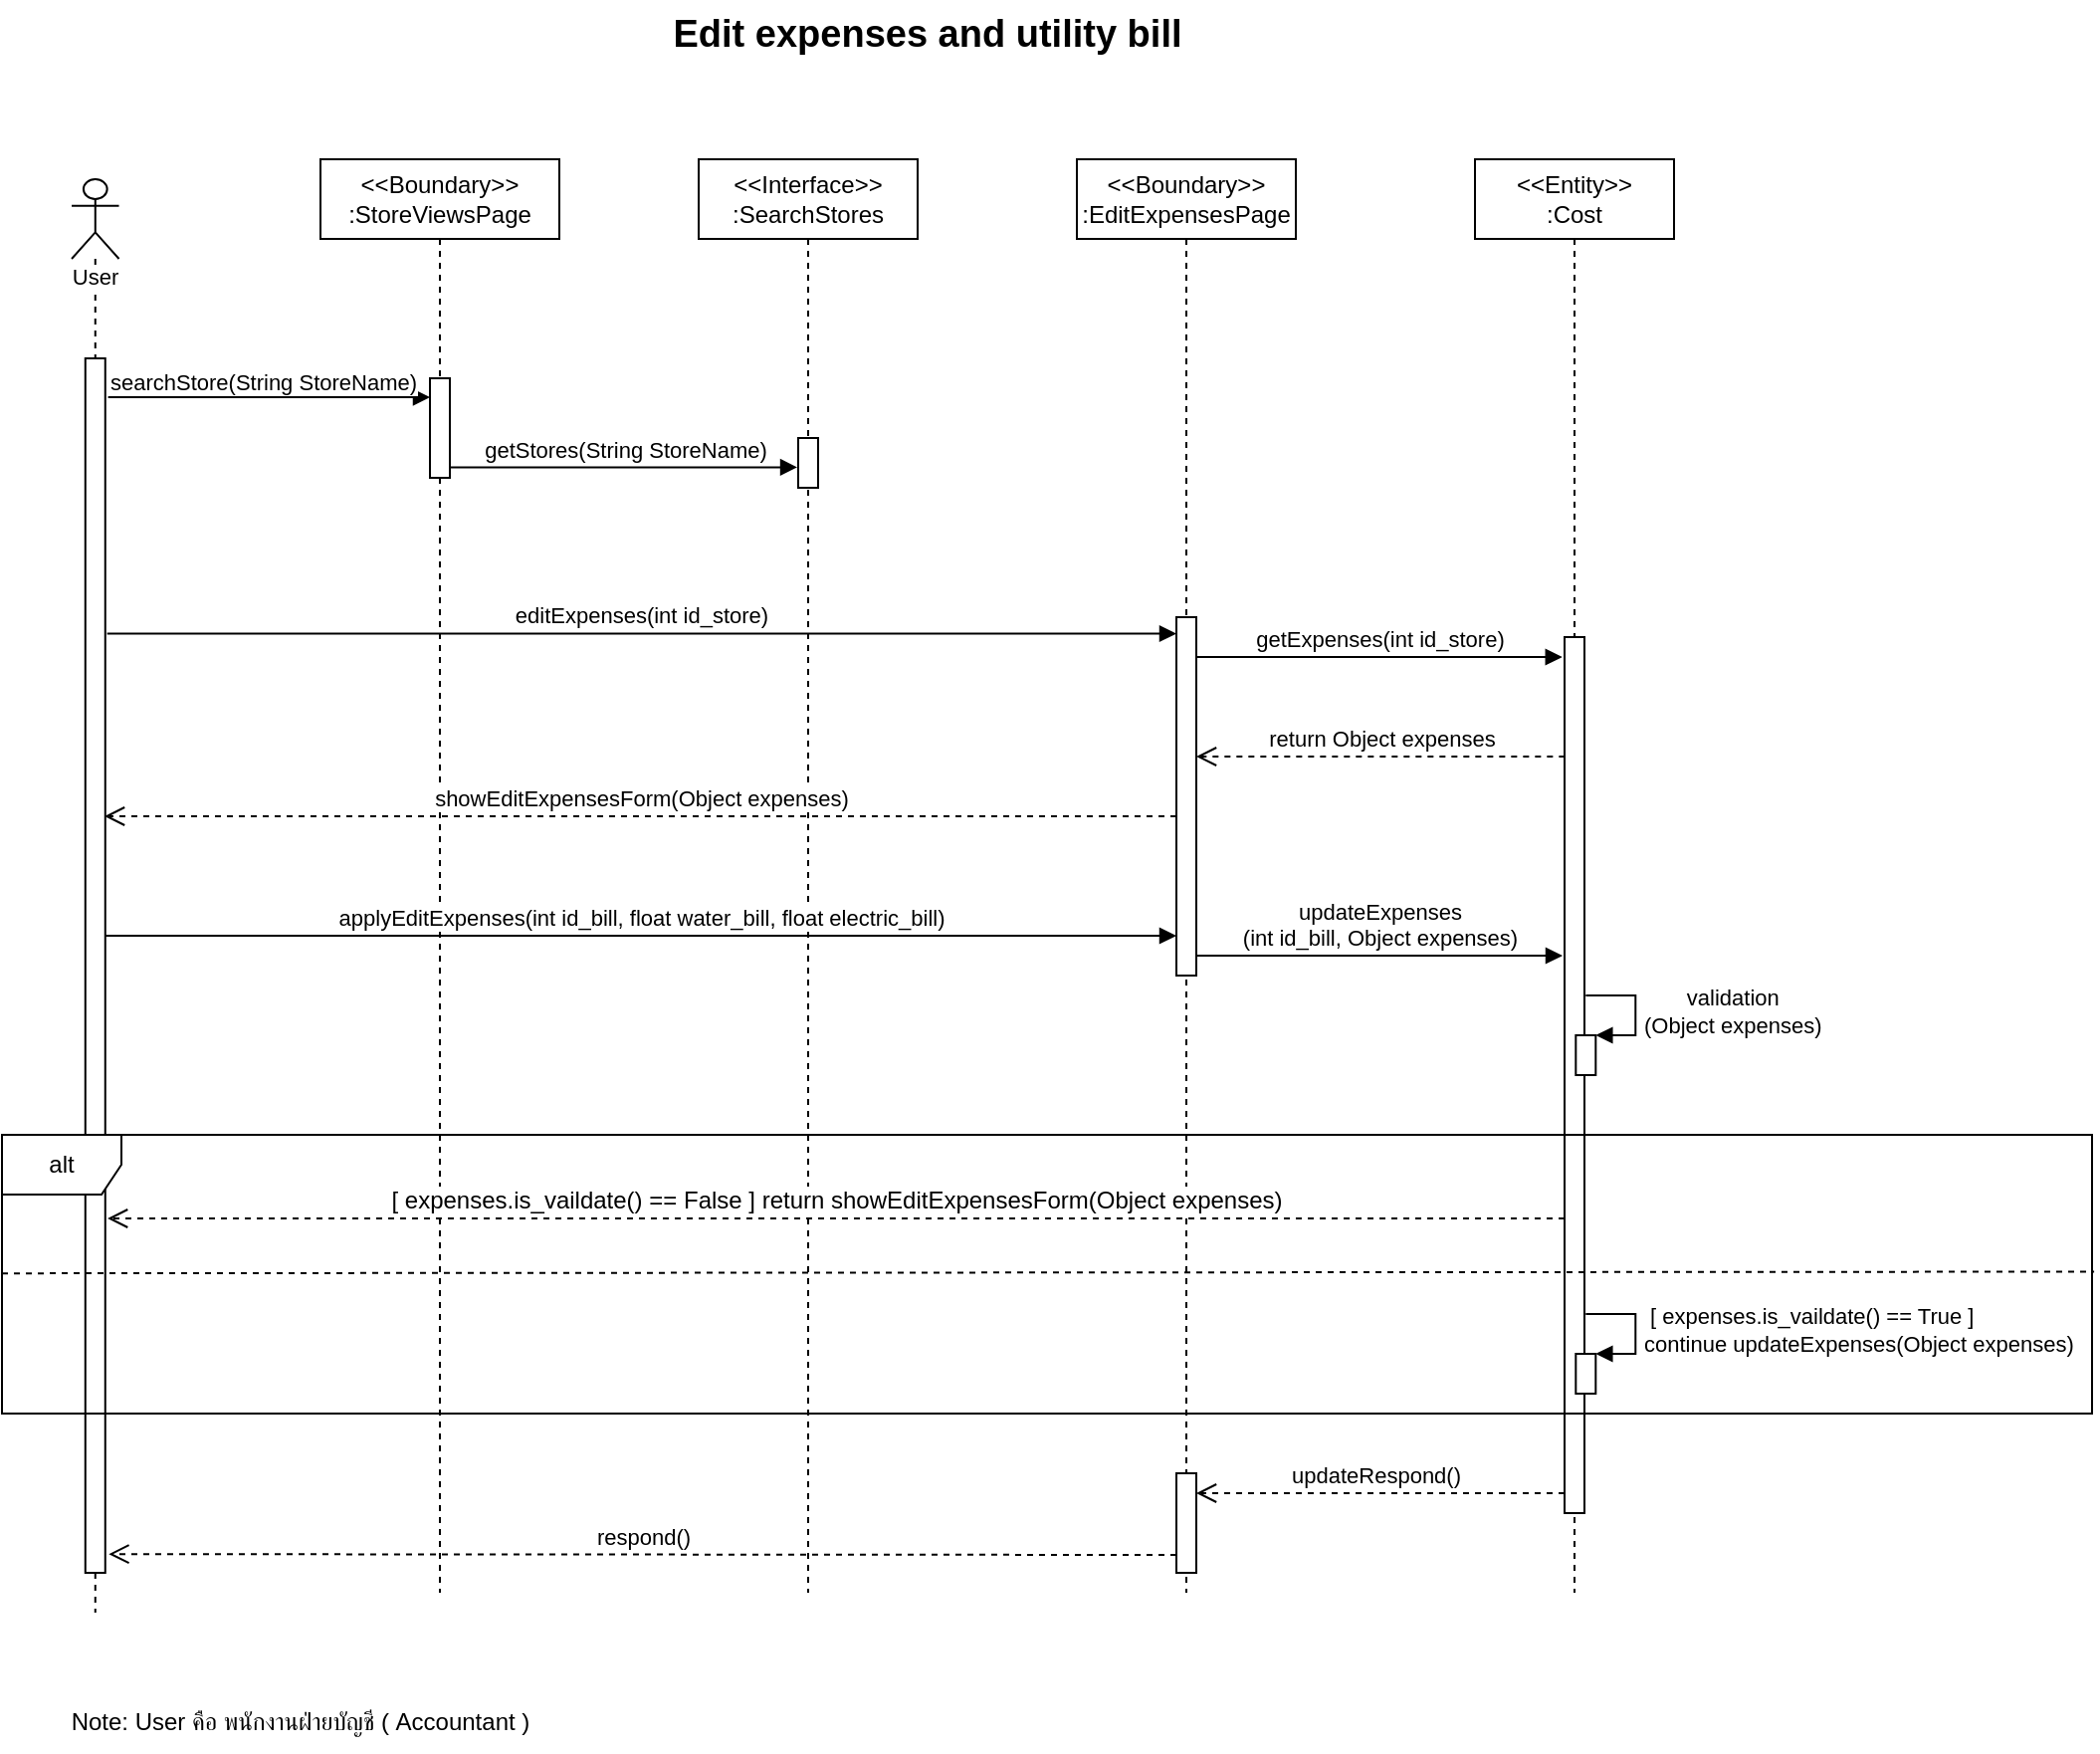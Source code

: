 <mxfile version="13.1.2" type="device"><diagram id="_z9WKmyclXKIFJTqUjqd" name="Page-1"><mxGraphModel dx="1146" dy="526" grid="1" gridSize="10" guides="1" tooltips="1" connect="1" arrows="1" fold="1" page="1" pageScale="1" pageWidth="827" pageHeight="1169" math="0" shadow="0"><root><mxCell id="0"/><mxCell id="1" parent="0"/><mxCell id="TXA4oJ2BZyx_OHDUEVvD-1" value="&lt;span style=&quot;background-color: rgb(255 , 255 , 255)&quot;&gt;&amp;lt;&amp;lt;Boundary&amp;gt;&amp;gt;&lt;br&gt;&lt;/span&gt;:StoreViewsPage" style="shape=umlLifeline;perimeter=lifelinePerimeter;whiteSpace=wrap;html=1;container=1;collapsible=0;recursiveResize=0;outlineConnect=0;" parent="1" vertex="1"><mxGeometry x="200" y="200" width="120" height="720" as="geometry"/></mxCell><mxCell id="TXA4oJ2BZyx_OHDUEVvD-5" value="" style="html=1;points=[];perimeter=orthogonalPerimeter;strokeWidth=1;fontSize=11;" parent="TXA4oJ2BZyx_OHDUEVvD-1" vertex="1"><mxGeometry x="55" y="110" width="10" height="50" as="geometry"/></mxCell><mxCell id="HmVhl6PtKzxn_LN_FPk--13" value="&amp;lt;&amp;lt;Entity&amp;gt;&amp;gt;&lt;br&gt;:Cost" style="shape=umlLifeline;perimeter=lifelinePerimeter;whiteSpace=wrap;html=1;container=1;collapsible=0;recursiveResize=0;outlineConnect=0;" parent="1" vertex="1"><mxGeometry x="780" y="200" width="100" height="720" as="geometry"/></mxCell><mxCell id="5HJJg-cPu9aTmJgQ6PNa-2" value="" style="html=1;points=[];perimeter=orthogonalPerimeter;labelBackgroundColor=#ffffff;" parent="HmVhl6PtKzxn_LN_FPk--13" vertex="1"><mxGeometry x="45" y="240" width="10" height="440" as="geometry"/></mxCell><mxCell id="HmVhl6PtKzxn_LN_FPk--3" value="&lt;span style=&quot;background-color: rgb(255 , 255 , 255)&quot;&gt;&amp;lt;&amp;lt;Boundary&amp;gt;&amp;gt;&lt;/span&gt;&lt;br style=&quot;background-color: rgb(255 , 255 , 255)&quot;&gt;&lt;span style=&quot;background-color: rgb(255 , 255 , 255)&quot;&gt;:EditExpensesPage&lt;/span&gt;" style="shape=umlLifeline;perimeter=lifelinePerimeter;whiteSpace=wrap;html=1;container=1;collapsible=0;recursiveResize=0;outlineConnect=0;" parent="1" vertex="1"><mxGeometry x="580" y="200" width="110" height="720" as="geometry"/></mxCell><mxCell id="5HJJg-cPu9aTmJgQ6PNa-16" value="" style="html=1;points=[];perimeter=orthogonalPerimeter;strokeWidth=1;fontSize=11;" parent="HmVhl6PtKzxn_LN_FPk--3" vertex="1"><mxGeometry x="50" y="660" width="10" height="50" as="geometry"/></mxCell><mxCell id="5HJJg-cPu9aTmJgQ6PNa-14" value="" style="html=1;points=[];perimeter=orthogonalPerimeter;strokeWidth=1;fontSize=11;" parent="HmVhl6PtKzxn_LN_FPk--3" vertex="1"><mxGeometry x="50" y="230" width="10" height="180" as="geometry"/></mxCell><mxCell id="HmVhl6PtKzxn_LN_FPk--1" value="&lt;span style=&quot;background-color: rgb(255 , 255 , 255)&quot;&gt;&amp;lt;&amp;lt;Interface&amp;gt;&amp;gt;&lt;/span&gt;&lt;br style=&quot;background-color: rgb(255 , 255 , 255)&quot;&gt;&lt;span style=&quot;background-color: rgb(255 , 255 , 255)&quot;&gt;:&lt;/span&gt;SearchStores" style="shape=umlLifeline;perimeter=lifelinePerimeter;whiteSpace=wrap;html=1;container=1;collapsible=0;recursiveResize=0;outlineConnect=0;" parent="1" vertex="1"><mxGeometry x="390" y="200" width="110" height="720" as="geometry"/></mxCell><mxCell id="5HJJg-cPu9aTmJgQ6PNa-19" value="" style="html=1;points=[];perimeter=orthogonalPerimeter;strokeWidth=1;fontSize=11;" parent="HmVhl6PtKzxn_LN_FPk--1" vertex="1"><mxGeometry x="50" y="140" width="10" height="25" as="geometry"/></mxCell><mxCell id="5HJJg-cPu9aTmJgQ6PNa-6" value="&lt;span style=&quot;text-align: left; font-size: 12px;&quot;&gt;Note: User คือ พนักงานฝ่ายบัญชี ( Accountant&amp;nbsp;)&lt;/span&gt;" style="text;html=1;strokeColor=none;fillColor=none;align=center;verticalAlign=middle;whiteSpace=wrap;rounded=0;fontSize=12;" parent="1" vertex="1"><mxGeometry x="65" y="970" width="250" height="30" as="geometry"/></mxCell><mxCell id="5HJJg-cPu9aTmJgQ6PNa-7" value="Edit expenses and utility bill" style="rounded=1;fontStyle=1;fillColor=none;strokeColor=none;fontSize=19;strokeWidth=1;" parent="1" vertex="1"><mxGeometry x="430" y="120" width="150" height="30" as="geometry"/></mxCell><mxCell id="5HJJg-cPu9aTmJgQ6PNa-8" value="searchStore(String StoreName)" style="html=1;verticalAlign=bottom;endArrow=block;fontSize=11;exitX=1.143;exitY=0.032;exitDx=0;exitDy=0;exitPerimeter=0;" parent="1" source="5HJJg-cPu9aTmJgQ6PNa-10" target="TXA4oJ2BZyx_OHDUEVvD-5" edge="1"><mxGeometry x="-0.037" y="-1" width="80" relative="1" as="geometry"><mxPoint x="85" y="310.0" as="sourcePoint"/><mxPoint x="250" y="314" as="targetPoint"/><mxPoint as="offset"/></mxGeometry></mxCell><mxCell id="5HJJg-cPu9aTmJgQ6PNa-9" value="User" style="shape=umlLifeline;participant=umlActor;perimeter=lifelinePerimeter;whiteSpace=wrap;html=1;container=1;collapsible=0;recursiveResize=0;verticalAlign=top;spacingTop=36;labelBackgroundColor=#ffffff;outlineConnect=0;strokeWidth=1;fontSize=11;size=40;" parent="1" vertex="1"><mxGeometry x="75.01" y="210" width="23.75" height="720" as="geometry"/></mxCell><mxCell id="5HJJg-cPu9aTmJgQ6PNa-10" value="" style="html=1;points=[];perimeter=orthogonalPerimeter;strokeWidth=1;fontSize=11;" parent="5HJJg-cPu9aTmJgQ6PNa-9" vertex="1"><mxGeometry x="6.87" y="90" width="10" height="610" as="geometry"/></mxCell><mxCell id="5HJJg-cPu9aTmJgQ6PNa-12" value="" style="endArrow=none;dashed=1;html=1;exitX=0;exitY=0.497;exitDx=0;exitDy=0;exitPerimeter=0;entryX=1.001;entryY=0.491;entryDx=0;entryDy=0;entryPerimeter=0;" parent="1" source="5HJJg-cPu9aTmJgQ6PNa-17" target="5HJJg-cPu9aTmJgQ6PNa-17" edge="1"><mxGeometry width="50" height="50" relative="1" as="geometry"><mxPoint x="371.75" y="1050" as="sourcePoint"/><mxPoint x="421.75" y="1000" as="targetPoint"/></mxGeometry></mxCell><mxCell id="5HJJg-cPu9aTmJgQ6PNa-24" value="editExpenses(int id_store)" style="html=1;verticalAlign=bottom;endArrow=block;fontSize=11;exitX=1.095;exitY=0.553;exitDx=0;exitDy=0;exitPerimeter=0;" parent="1" target="5HJJg-cPu9aTmJgQ6PNa-14" edge="1"><mxGeometry width="80" relative="1" as="geometry"><mxPoint x="92.83" y="438.25" as="sourcePoint"/><mxPoint x="480" y="438.25" as="targetPoint"/></mxGeometry></mxCell><mxCell id="5HJJg-cPu9aTmJgQ6PNa-25" value="showEditExpensesForm(Object&amp;nbsp;expenses)" style="html=1;verticalAlign=bottom;endArrow=open;dashed=1;endSize=8;fontSize=11;entryX=1.112;entryY=0.824;entryDx=0;entryDy=0;entryPerimeter=0;" parent="1" source="5HJJg-cPu9aTmJgQ6PNa-14" edge="1"><mxGeometry relative="1" as="geometry"><mxPoint x="478.5" y="530" as="sourcePoint"/><mxPoint x="91.5" y="530" as="targetPoint"/></mxGeometry></mxCell><mxCell id="5HJJg-cPu9aTmJgQ6PNa-26" value="applyEditExpenses(int id_bill, float water_bill, float electric_bill)" style="html=1;verticalAlign=bottom;endArrow=block;" parent="1" target="5HJJg-cPu9aTmJgQ6PNa-14" edge="1"><mxGeometry width="80" relative="1" as="geometry"><mxPoint x="91.5" y="590" as="sourcePoint"/><mxPoint x="478.5" y="590" as="targetPoint"/></mxGeometry></mxCell><mxCell id="5HJJg-cPu9aTmJgQ6PNa-27" value="updateExpenses&lt;br&gt;(int id_bill, Object&amp;nbsp;expenses)" style="html=1;verticalAlign=bottom;endArrow=block;fontSize=11;exitX=1;exitY=0.144;exitDx=0;exitDy=0;exitPerimeter=0;" parent="1" edge="1"><mxGeometry width="80" relative="1" as="geometry"><mxPoint x="640.12" y="600" as="sourcePoint"/><mxPoint x="824.01" y="600" as="targetPoint"/></mxGeometry></mxCell><mxCell id="5HJJg-cPu9aTmJgQ6PNa-28" value="&lt;font style=&quot;font-size: 12px&quot;&gt;[ expenses.is_vaildate() == False ] return showEditExpensesForm(Object&amp;nbsp;expenses)&lt;/font&gt;" style="html=1;verticalAlign=bottom;endArrow=open;dashed=1;endSize=8;fontSize=11;" parent="1" source="5HJJg-cPu9aTmJgQ6PNa-2" edge="1"><mxGeometry relative="1" as="geometry"><mxPoint x="673.66" y="732" as="sourcePoint"/><mxPoint x="93.035" y="732" as="targetPoint"/></mxGeometry></mxCell><mxCell id="5HJJg-cPu9aTmJgQ6PNa-29" value="" style="html=1;points=[];perimeter=orthogonalPerimeter;labelBackgroundColor=#ffffff;" parent="1" vertex="1"><mxGeometry x="830.66" y="800" width="10" height="20" as="geometry"/></mxCell><mxCell id="5HJJg-cPu9aTmJgQ6PNa-30" value="&lt;span style=&quot;text-align: center&quot;&gt;&amp;nbsp;[&amp;nbsp;&lt;/span&gt;&lt;span style=&quot;text-align: center&quot;&gt;expenses.is_vaildate()&lt;/span&gt;&lt;span style=&quot;text-align: center&quot;&gt;&amp;nbsp;== True ]&lt;br&gt;&lt;/span&gt;&lt;span style=&quot;text-align: center&quot;&gt;continue updateE&lt;/span&gt;&lt;span style=&quot;text-align: center&quot;&gt;xpenses&lt;/span&gt;&lt;span style=&quot;text-align: center&quot;&gt;(&lt;/span&gt;&lt;span style=&quot;text-align: center&quot;&gt;Object&amp;nbsp;&lt;/span&gt;&lt;span style=&quot;text-align: center&quot;&gt;expenses&lt;/span&gt;&lt;span style=&quot;text-align: center&quot;&gt;)&lt;/span&gt;" style="edgeStyle=orthogonalEdgeStyle;html=1;align=left;spacingLeft=2;endArrow=block;rounded=0;entryX=1;entryY=0;" parent="1" target="5HJJg-cPu9aTmJgQ6PNa-29" edge="1"><mxGeometry relative="1" as="geometry"><mxPoint x="835.66" y="780" as="sourcePoint"/><Array as="points"><mxPoint x="860.66" y="780"/></Array></mxGeometry></mxCell><mxCell id="5HJJg-cPu9aTmJgQ6PNa-31" value="&lt;span style=&quot;background-color: rgb(255 , 255 , 255)&quot;&gt;updateRespond(&lt;/span&gt;&lt;span style=&quot;background-color: rgb(255 , 255 , 255)&quot;&gt;)&lt;/span&gt;" style="html=1;verticalAlign=bottom;endArrow=open;dashed=1;endSize=8;labelBackgroundColor=none;" parent="1" edge="1"><mxGeometry x="0.027" relative="1" as="geometry"><mxPoint x="825" y="870" as="sourcePoint"/><mxPoint x="640" y="870" as="targetPoint"/><mxPoint as="offset"/></mxGeometry></mxCell><mxCell id="5HJJg-cPu9aTmJgQ6PNa-32" value="respond()" style="html=1;verticalAlign=bottom;endArrow=open;dashed=1;endSize=8;entryX=1.179;entryY=0.951;entryDx=0;entryDy=0;entryPerimeter=0;" parent="1" edge="1"><mxGeometry relative="1" as="geometry"><mxPoint x="630" y="901" as="sourcePoint"/><mxPoint x="93.67" y="900.6" as="targetPoint"/></mxGeometry></mxCell><mxCell id="5HJJg-cPu9aTmJgQ6PNa-33" value="getExpenses(int id_store)" style="html=1;verticalAlign=bottom;endArrow=block;fontSize=11;exitX=1;exitY=0.144;exitDx=0;exitDy=0;exitPerimeter=0;" parent="1" edge="1"><mxGeometry width="80" relative="1" as="geometry"><mxPoint x="640" y="450" as="sourcePoint"/><mxPoint x="823.89" y="450" as="targetPoint"/></mxGeometry></mxCell><mxCell id="5HJJg-cPu9aTmJgQ6PNa-34" value="return Object expenses" style="html=1;verticalAlign=bottom;endArrow=open;dashed=1;endSize=8;fontSize=11;entryX=1.095;entryY=0.367;entryDx=0;entryDy=0;entryPerimeter=0;exitX=-0.2;exitY=0.918;exitDx=0;exitDy=0;exitPerimeter=0;" parent="1" edge="1"><mxGeometry relative="1" as="geometry"><mxPoint x="825.17" y="500.05" as="sourcePoint"/><mxPoint x="640" y="500" as="targetPoint"/></mxGeometry></mxCell><mxCell id="HmVhl6PtKzxn_LN_FPk--14" value="" style="html=1;points=[];perimeter=orthogonalPerimeter;" parent="1" vertex="1"><mxGeometry x="830.66" y="640" width="10" height="20" as="geometry"/></mxCell><mxCell id="HmVhl6PtKzxn_LN_FPk--15" value="&amp;nbsp; &amp;nbsp; &amp;nbsp; &amp;nbsp;validation&lt;br&gt;(&lt;span style=&quot;text-align: center&quot;&gt;Object&amp;nbsp;&lt;/span&gt;&lt;span style=&quot;text-align: center&quot;&gt;expenses&lt;/span&gt;)" style="edgeStyle=orthogonalEdgeStyle;html=1;align=left;spacingLeft=2;endArrow=block;rounded=0;entryX=1;entryY=0;" parent="1" target="HmVhl6PtKzxn_LN_FPk--14" edge="1"><mxGeometry relative="1" as="geometry"><mxPoint x="835.66" y="620" as="sourcePoint"/><Array as="points"><mxPoint x="860.66" y="620"/></Array></mxGeometry></mxCell><mxCell id="TXA4oJ2BZyx_OHDUEVvD-6" value="getStores(String StoreName)" style="html=1;verticalAlign=bottom;endArrow=block;entryX=-0.048;entryY=0.588;entryDx=0;entryDy=0;entryPerimeter=0;" parent="1" source="TXA4oJ2BZyx_OHDUEVvD-5" edge="1" target="5HJJg-cPu9aTmJgQ6PNa-19"><mxGeometry width="80" relative="1" as="geometry"><mxPoint x="270" y="330" as="sourcePoint"/><mxPoint x="440" y="330" as="targetPoint"/></mxGeometry></mxCell><mxCell id="5HJJg-cPu9aTmJgQ6PNa-17" value="alt" style="shape=umlFrame;whiteSpace=wrap;html=1;" parent="1" vertex="1"><mxGeometry x="40" y="690" width="1050" height="140" as="geometry"/></mxCell></root></mxGraphModel></diagram></mxfile>